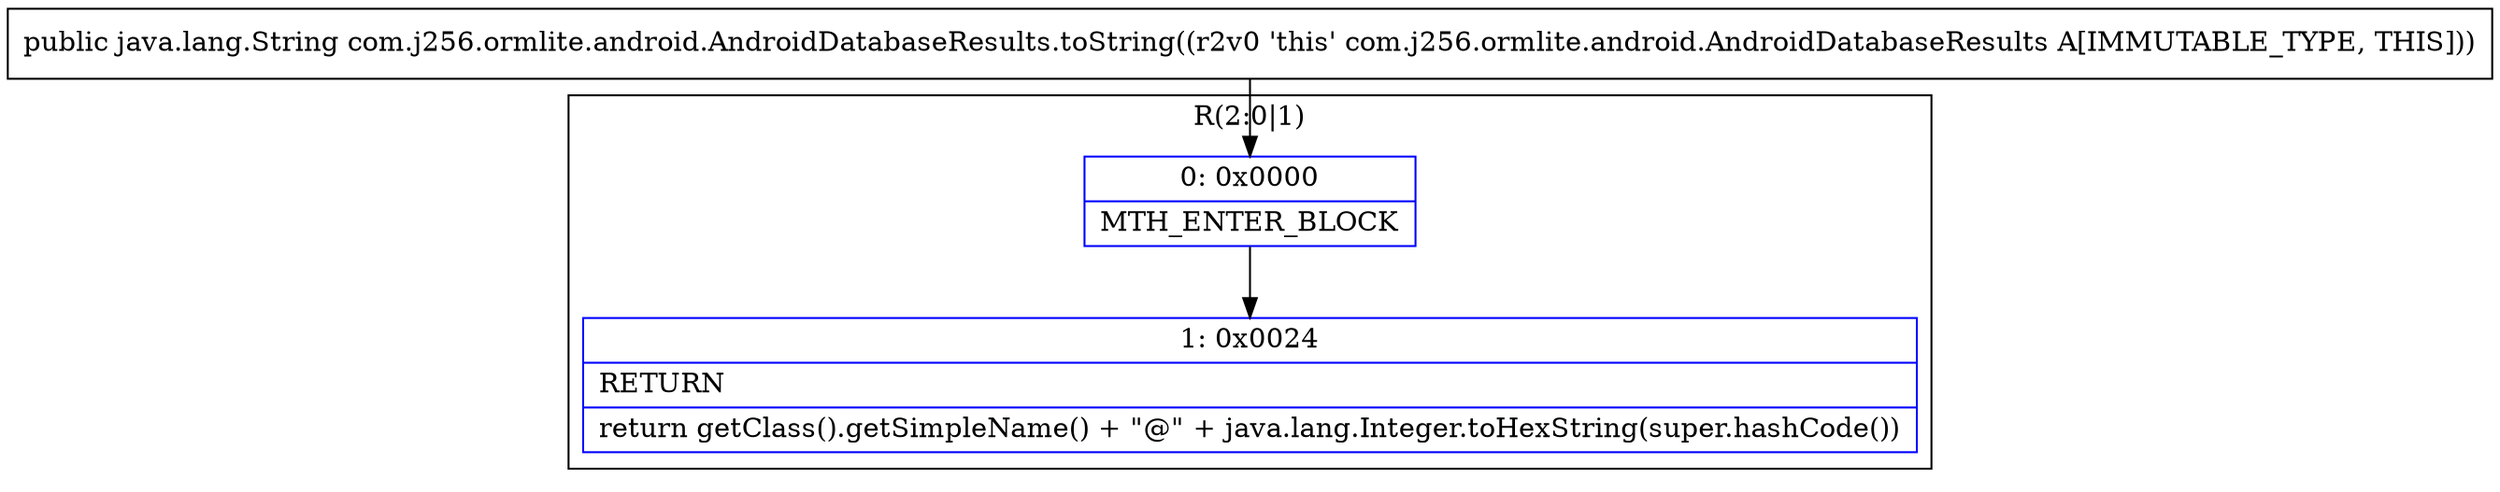 digraph "CFG forcom.j256.ormlite.android.AndroidDatabaseResults.toString()Ljava\/lang\/String;" {
subgraph cluster_Region_277479321 {
label = "R(2:0|1)";
node [shape=record,color=blue];
Node_0 [shape=record,label="{0\:\ 0x0000|MTH_ENTER_BLOCK\l}"];
Node_1 [shape=record,label="{1\:\ 0x0024|RETURN\l|return getClass().getSimpleName() + \"@\" + java.lang.Integer.toHexString(super.hashCode())\l}"];
}
MethodNode[shape=record,label="{public java.lang.String com.j256.ormlite.android.AndroidDatabaseResults.toString((r2v0 'this' com.j256.ormlite.android.AndroidDatabaseResults A[IMMUTABLE_TYPE, THIS])) }"];
MethodNode -> Node_0;
Node_0 -> Node_1;
}

